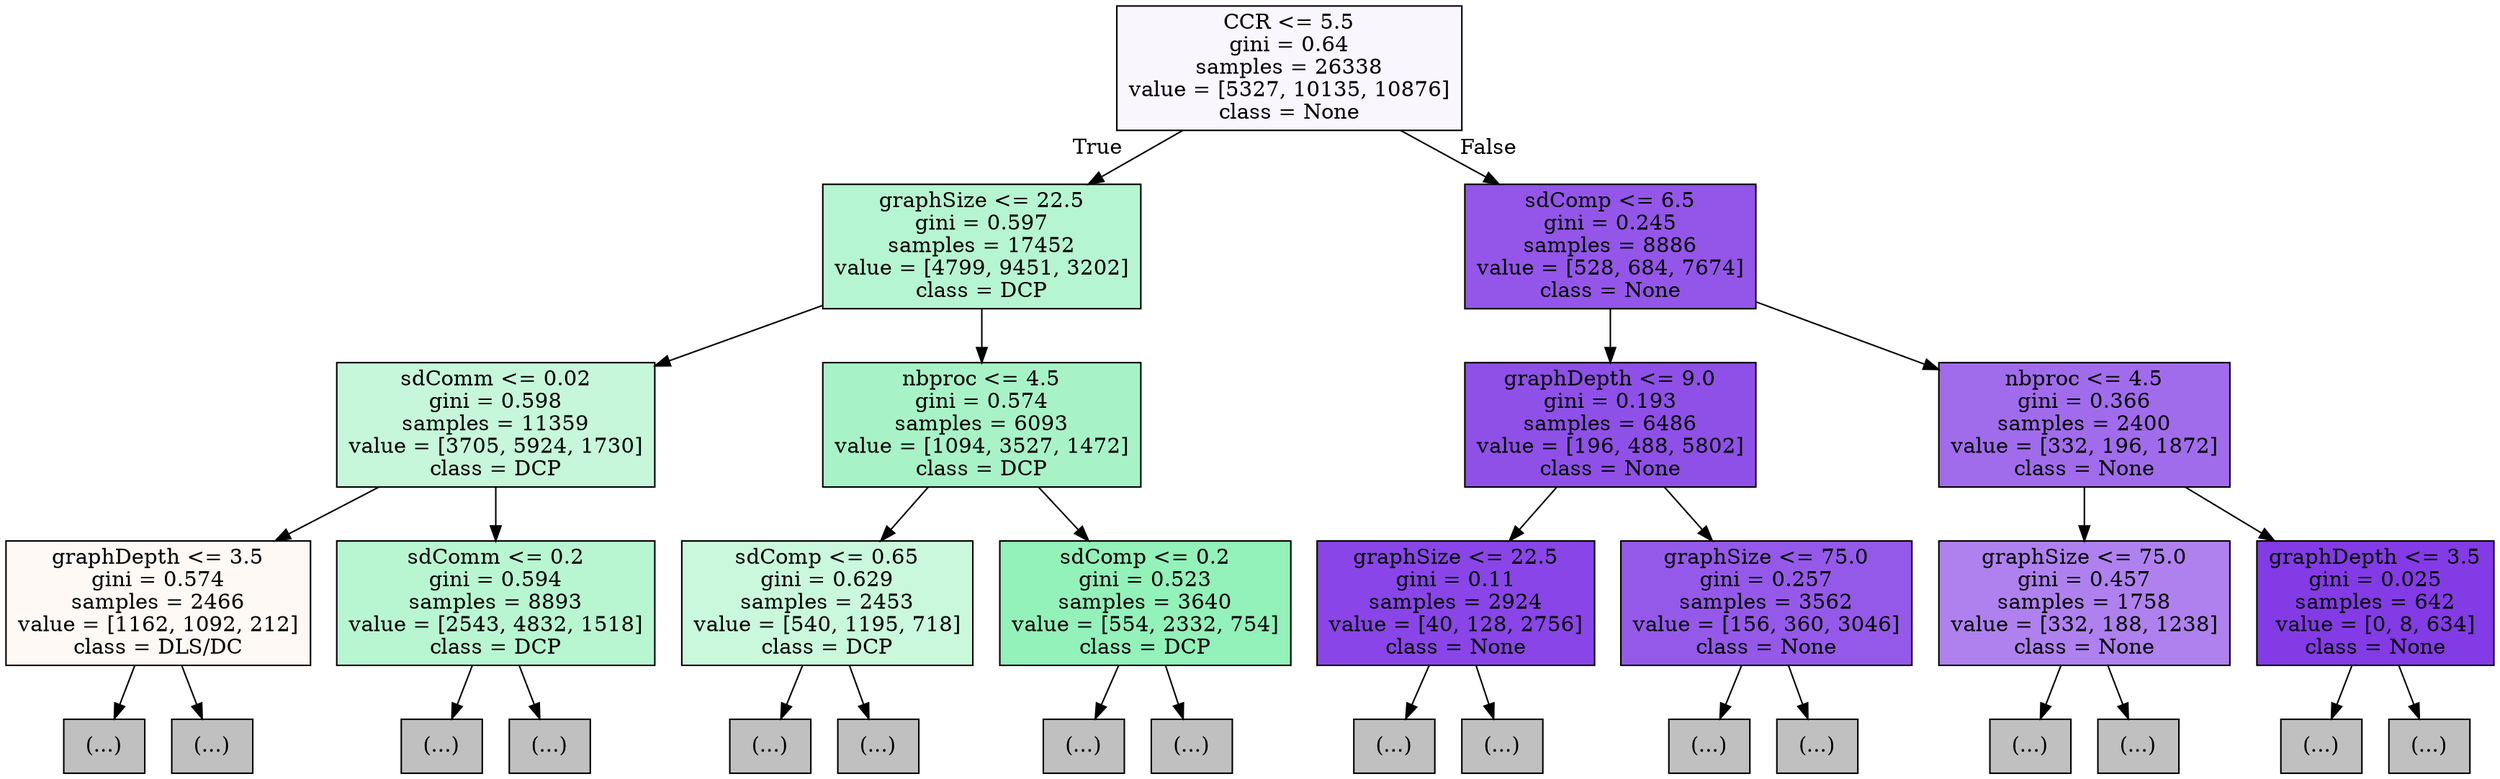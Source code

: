 digraph Tree {
node [shape=box, style="filled", color="black"] ;
0 [label="CCR <= 5.5\ngini = 0.64\nsamples = 26338\nvalue = [5327, 10135, 10876]\nclass = None", fillcolor="#f9f6fe"] ;
1 [label="graphSize <= 22.5\ngini = 0.597\nsamples = 17452\nvalue = [4799, 9451, 3202]\nclass = DCP", fillcolor="#b6f5d1"] ;
0 -> 1 [labeldistance=2.5, labelangle=45, headlabel="True"] ;
2 [label="sdComm <= 0.02\ngini = 0.598\nsamples = 11359\nvalue = [3705, 5924, 1730]\nclass = DCP", fillcolor="#c6f7da"] ;
1 -> 2 ;
3 [label="graphDepth <= 3.5\ngini = 0.574\nsamples = 2466\nvalue = [1162, 1092, 212]\nclass = DLS/DC", fillcolor="#fef9f5"] ;
2 -> 3 ;
4 [label="(...)", fillcolor="#C0C0C0"] ;
3 -> 4 ;
13 [label="(...)", fillcolor="#C0C0C0"] ;
3 -> 13 ;
24 [label="sdComm <= 0.2\ngini = 0.594\nsamples = 8893\nvalue = [2543, 4832, 1518]\nclass = DCP", fillcolor="#b8f6d2"] ;
2 -> 24 ;
25 [label="(...)", fillcolor="#C0C0C0"] ;
24 -> 25 ;
94 [label="(...)", fillcolor="#C0C0C0"] ;
24 -> 94 ;
133 [label="nbproc <= 4.5\ngini = 0.574\nsamples = 6093\nvalue = [1094, 3527, 1472]\nclass = DCP", fillcolor="#a7f3c7"] ;
1 -> 133 ;
134 [label="sdComp <= 0.65\ngini = 0.629\nsamples = 2453\nvalue = [540, 1195, 718]\nclass = DCP", fillcolor="#c9f8dc"] ;
133 -> 134 ;
135 [label="(...)", fillcolor="#C0C0C0"] ;
134 -> 135 ;
298 [label="(...)", fillcolor="#C0C0C0"] ;
134 -> 298 ;
325 [label="sdComp <= 0.2\ngini = 0.523\nsamples = 3640\nvalue = [554, 2332, 754]\nclass = DCP", fillcolor="#93f1ba"] ;
133 -> 325 ;
326 [label="(...)", fillcolor="#C0C0C0"] ;
325 -> 326 ;
449 [label="(...)", fillcolor="#C0C0C0"] ;
325 -> 449 ;
498 [label="sdComp <= 6.5\ngini = 0.245\nsamples = 8886\nvalue = [528, 684, 7674]\nclass = None", fillcolor="#9456e9"] ;
0 -> 498 [labeldistance=2.5, labelangle=-45, headlabel="False"] ;
499 [label="graphDepth <= 9.0\ngini = 0.193\nsamples = 6486\nvalue = [196, 488, 5802]\nclass = None", fillcolor="#8f50e8"] ;
498 -> 499 ;
500 [label="graphSize <= 22.5\ngini = 0.11\nsamples = 2924\nvalue = [40, 128, 2756]\nclass = None", fillcolor="#8945e7"] ;
499 -> 500 ;
501 [label="(...)", fillcolor="#C0C0C0"] ;
500 -> 501 ;
526 [label="(...)", fillcolor="#C0C0C0"] ;
500 -> 526 ;
527 [label="graphSize <= 75.0\ngini = 0.257\nsamples = 3562\nvalue = [156, 360, 3046]\nclass = None", fillcolor="#9559e9"] ;
499 -> 527 ;
528 [label="(...)", fillcolor="#C0C0C0"] ;
527 -> 528 ;
565 [label="(...)", fillcolor="#C0C0C0"] ;
527 -> 565 ;
580 [label="nbproc <= 4.5\ngini = 0.366\nsamples = 2400\nvalue = [332, 196, 1872]\nclass = None", fillcolor="#a16cec"] ;
498 -> 580 ;
581 [label="graphSize <= 75.0\ngini = 0.457\nsamples = 1758\nvalue = [332, 188, 1238]\nclass = None", fillcolor="#af81ee"] ;
580 -> 581 ;
582 [label="(...)", fillcolor="#C0C0C0"] ;
581 -> 582 ;
607 [label="(...)", fillcolor="#C0C0C0"] ;
581 -> 607 ;
612 [label="graphDepth <= 3.5\ngini = 0.025\nsamples = 642\nvalue = [0, 8, 634]\nclass = None", fillcolor="#833be5"] ;
580 -> 612 ;
613 [label="(...)", fillcolor="#C0C0C0"] ;
612 -> 613 ;
616 [label="(...)", fillcolor="#C0C0C0"] ;
612 -> 616 ;
}